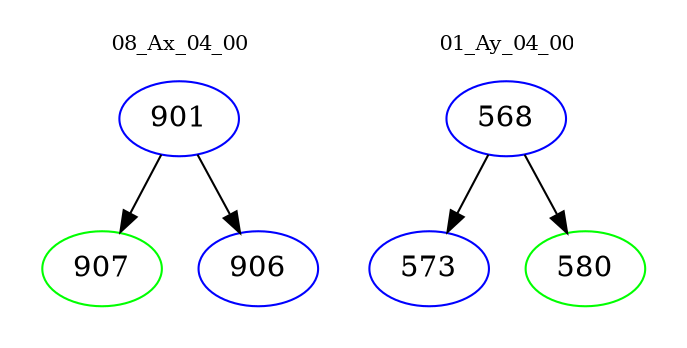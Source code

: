 digraph{
subgraph cluster_0 {
color = white
label = "08_Ax_04_00";
fontsize=10;
T0_901 [label="901", color="blue"]
T0_901 -> T0_907 [color="black"]
T0_907 [label="907", color="green"]
T0_901 -> T0_906 [color="black"]
T0_906 [label="906", color="blue"]
}
subgraph cluster_1 {
color = white
label = "01_Ay_04_00";
fontsize=10;
T1_568 [label="568", color="blue"]
T1_568 -> T1_573 [color="black"]
T1_573 [label="573", color="blue"]
T1_568 -> T1_580 [color="black"]
T1_580 [label="580", color="green"]
}
}
